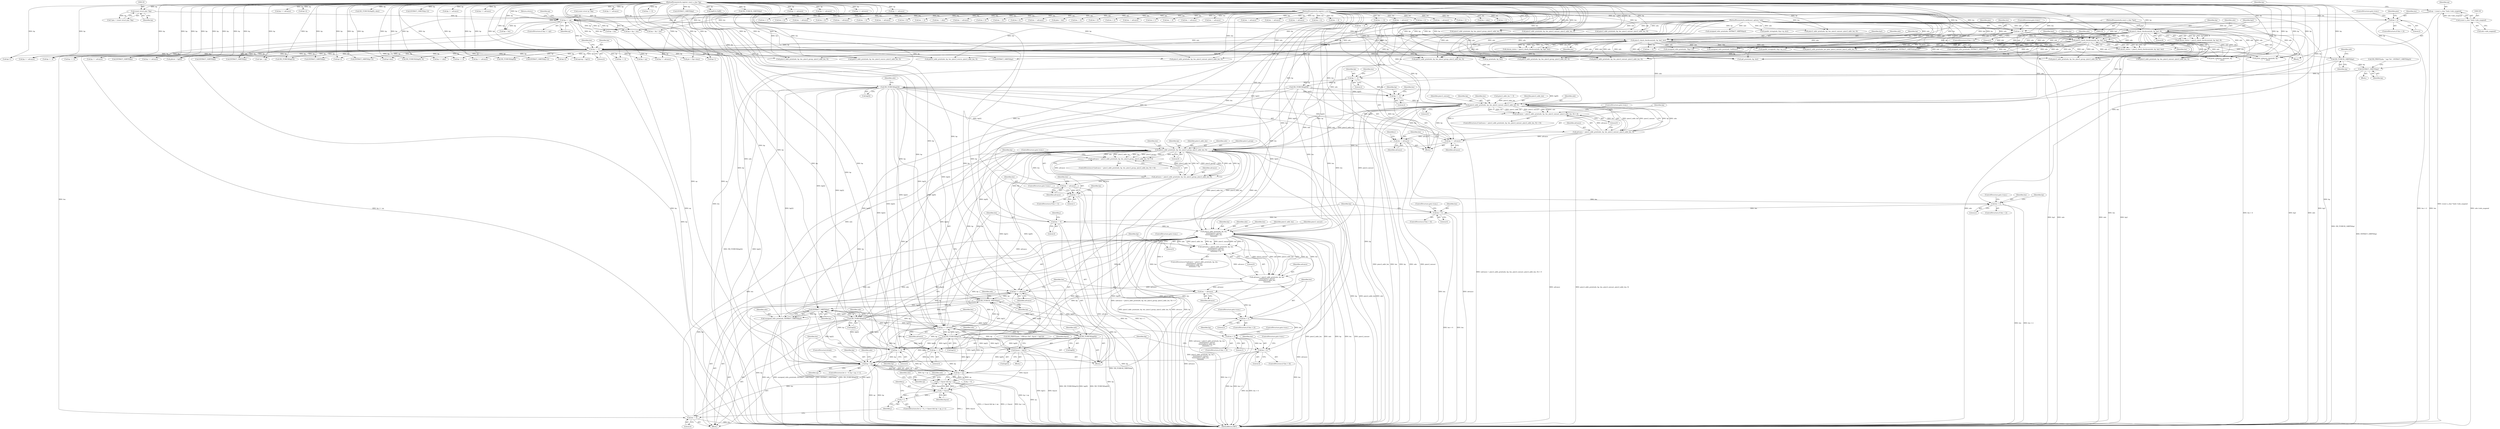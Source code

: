 digraph "0_tcpdump_5dc1860d8267b1e0cb78c9ffa2a40bea2fdb3ddc_4@array" {
"1001040" [label="(Call,ND_TCHECK(bp[2]))"];
"1001012" [label="(Call,bp += 2)"];
"1001010" [label="(Call,EXTRACT_16BITS(bp))"];
"1001003" [label="(Call,ND_TCHECK_16BITS(bp))"];
"1000271" [label="(Call,bp += 4)"];
"1000224" [label="(Call,pimv2_check_checksum(ndo, bp, bp2, 8))"];
"1000120" [label="(MethodParameterIn,netdissect_options *ndo)"];
"1000121" [label="(MethodParameterIn,register const u_char *bp)"];
"1000143" [label="(Call,bp >= ep)"];
"1000129" [label="(Call,(const struct pim *)bp)"];
"1000135" [label="(Call,ep = (const u_char *)ndo->ndo_snapend)"];
"1000137" [label="(Call,(const u_char *)ndo->ndo_snapend)"];
"1000123" [label="(MethodParameterIn,const u_char *bp2)"];
"1000236" [label="(Call,pimv2_check_checksum(ndo, bp, bp2, len))"];
"1000181" [label="(Call,len < 4)"];
"1000159" [label="(Call,len < 2)"];
"1000122" [label="(MethodParameterIn,register u_int len)"];
"1000245" [label="(Call,pimv2_check_checksum(ndo, bp, bp2, len))"];
"1001052" [label="(Call,bp += 2)"];
"1001066" [label="(Call,pimv2_addr_print(ndo, bp, len, pimv2_unicast, pimv2_addr_len, 0))"];
"1001063" [label="(Call,(advance = pimv2_addr_print(ndo, bp, len, pimv2_unicast, pimv2_addr_len, 0)) < 0)"];
"1001064" [label="(Call,advance = pimv2_addr_print(ndo, bp, len, pimv2_unicast, pimv2_addr_len, 0))"];
"1001075" [label="(Call,bp += advance)"];
"1001085" [label="(Call,bp < ep)"];
"1001101" [label="(Call,pimv2_addr_print(ndo, bp, len, pimv2_group, pimv2_addr_len, 0))"];
"1001098" [label="(Call,(advance = pimv2_addr_print(ndo, bp, len, pimv2_group, pimv2_addr_len, 0)) < 0)"];
"1001099" [label="(Call,advance = pimv2_addr_print(ndo, bp, len, pimv2_group, pimv2_addr_len, 0))"];
"1001110" [label="(Call,bp += advance)"];
"1001121" [label="(Call,ND_TCHECK(bp[0]))"];
"1001157" [label="(Call,bp += 4)"];
"1001171" [label="(Call,bp < ep)"];
"1001167" [label="(Call,j < frpcnt && bp < ep)"];
"1001187" [label="(Call,pimv2_addr_print(ndo, bp, len,\n \t\t\t\t\t\t\t\tpimv2_unicast,\n\t\t\t\t\t\t\t\tpimv2_addr_len,\n\t\t\t\t\t\t\t\t0))"];
"1001184" [label="(Call,(advance = pimv2_addr_print(ndo, bp, len,\n \t\t\t\t\t\t\t\tpimv2_unicast,\n\t\t\t\t\t\t\t\tpimv2_addr_len,\n\t\t\t\t\t\t\t\t0)) < 0)"];
"1001185" [label="(Call,advance = pimv2_addr_print(ndo, bp, len,\n \t\t\t\t\t\t\t\tpimv2_unicast,\n\t\t\t\t\t\t\t\tpimv2_addr_len,\n\t\t\t\t\t\t\t\t0))"];
"1001196" [label="(Call,bp += advance)"];
"1001207" [label="(Call,ND_TCHECK_16BITS(bp))"];
"1001215" [label="(Call,EXTRACT_16BITS(bp))"];
"1001213" [label="(Call,unsigned_relts_print(ndo, EXTRACT_16BITS(bp)))"];
"1001222" [label="(Call,ND_TCHECK(bp[2]))"];
"1001239" [label="(Call,bp += 4)"];
"1001199" [label="(Call,len -= advance)"];
"1001203" [label="(Call,len < 2)"];
"1001218" [label="(Call,len < 3)"];
"1001235" [label="(Call,len < 4)"];
"1001242" [label="(Call,len -= 4)"];
"1001138" [label="(Call,ND_TCHECK(bp[1]))"];
"1001147" [label="(Call,frpcnt = bp[1])"];
"1001168" [label="(Call,j < frpcnt)"];
"1001174" [label="(Call,j++)"];
"1001113" [label="(Call,len -= advance)"];
"1001117" [label="(Call,len < 1)"];
"1001134" [label="(Call,len < 2)"];
"1001153" [label="(Call,len < 4)"];
"1001160" [label="(Call,len -= 4)"];
"1001078" [label="(Call,len -= advance)"];
"1001291" [label="(Call,bp += advance)"];
"1001189" [label="(Identifier,bp)"];
"1001072" [label="(Literal,0)"];
"1000391" [label="(Call,bp+2)"];
"1000994" [label="(Block,)"];
"1000124" [label="(Block,)"];
"1000386" [label="(Call,EXTRACT_16BITS(bp))"];
"1000131" [label="(Identifier,bp)"];
"1000184" [label="(ControlStructure,goto trunc;)"];
"1001073" [label="(Literal,0)"];
"1001249" [label="(ControlStructure,break;)"];
"1001294" [label="(Call,len -= advance)"];
"1001185" [label="(Call,advance = pimv2_addr_print(ndo, bp, len,\n \t\t\t\t\t\t\t\tpimv2_unicast,\n\t\t\t\t\t\t\t\tpimv2_addr_len,\n\t\t\t\t\t\t\t\t0))"];
"1000127" [label="(Call,*pim = (const struct pim *)bp)"];
"1001004" [label="(Identifier,bp)"];
"1000222" [label="(Call,cksum_status = pimv2_check_checksum(ndo, bp, bp2, 8))"];
"1001063" [label="(Call,(advance = pimv2_addr_print(ndo, bp, len, pimv2_unicast, pimv2_addr_len, 0)) < 0)"];
"1001011" [label="(Identifier,bp)"];
"1001417" [label="(Call,pimv2_addr_print(ndo, bp, len, pimv2_unicast, pimv2_addr_len, 0))"];
"1001217" [label="(ControlStructure,if (len < 3))"];
"1001065" [label="(Identifier,advance)"];
"1001198" [label="(Identifier,advance)"];
"1000297" [label="(Call,ND_TCHECK2(bp[0], 4))"];
"1001194" [label="(Literal,0)"];
"1001112" [label="(Identifier,advance)"];
"1001244" [label="(Literal,4)"];
"1000274" [label="(Call,len -= 4)"];
"1001107" [label="(Literal,0)"];
"1001247" [label="(Identifier,ndo)"];
"1001010" [label="(Call,EXTRACT_16BITS(bp))"];
"1001156" [label="(ControlStructure,goto trunc;)"];
"1001171" [label="(Call,bp < ep)"];
"1000977" [label="(Call,pimv2_addr_print(ndo, bp, len, pimv2_source, pimv2_addr_len, 0))"];
"1001219" [label="(Identifier,len)"];
"1000866" [label="(Call,pimv2_addr_print(ndo, bp, len, pimv2_group, pimv2_addr_len, 0))"];
"1001119" [label="(Literal,1)"];
"1001199" [label="(Call,len -= advance)"];
"1001115" [label="(Identifier,advance)"];
"1001468" [label="(Call,len -= advance)"];
"1001122" [label="(Call,bp[0])"];
"1000719" [label="(Call,len -= advance)"];
"1000500" [label="(Call,unsigned_relts_print(ndo, *(bp+1)))"];
"1001223" [label="(Call,bp[2])"];
"1000340" [label="(Call,ND_TCHECK2(bp[0], olen))"];
"1000150" [label="(Call,bp + len)"];
"1001136" [label="(Literal,2)"];
"1001109" [label="(ControlStructure,goto trunc;)"];
"1000135" [label="(Call,ep = (const u_char *)ndo->ndo_snapend)"];
"1001076" [label="(Identifier,bp)"];
"1000912" [label="(Call,bp += 4)"];
"1000464" [label="(Call,EXTRACT_32BITS(bp))"];
"1001429" [label="(Call,len -= advance)"];
"1000122" [label="(MethodParameterIn,register u_int len)"];
"1001106" [label="(Identifier,pimv2_addr_len)"];
"1001172" [label="(Identifier,bp)"];
"1001360" [label="(Call,pfxcnt = bp[0])"];
"1000145" [label="(Identifier,ep)"];
"1001383" [label="(Call,len < 4)"];
"1000390" [label="(Call,EXTRACT_16BITS(bp+2))"];
"1001208" [label="(Identifier,bp)"];
"1000536" [label="(Call,*ptr = bp)"];
"1001184" [label="(Call,(advance = pimv2_addr_print(ndo, bp, len,\n \t\t\t\t\t\t\t\tpimv2_unicast,\n\t\t\t\t\t\t\t\tpimv2_addr_len,\n\t\t\t\t\t\t\t\t0)) < 0)"];
"1001110" [label="(Call,bp += advance)"];
"1001137" [label="(ControlStructure,goto trunc;)"];
"1000716" [label="(Call,bp += advance)"];
"1001086" [label="(Identifier,bp)"];
"1001155" [label="(Literal,4)"];
"1001005" [label="(Call,ND_PRINT((ndo, \" tag=%x\", EXTRACT_16BITS(bp))))"];
"1000841" [label="(Call,len -= 4)"];
"1000234" [label="(Call,cksum_status = pimv2_check_checksum(ndo, bp, bp2, len))"];
"1001165" [label="(Identifier,j)"];
"1000236" [label="(Call,pimv2_check_checksum(ndo, bp, bp2, len))"];
"1001157" [label="(Call,bp += 4)"];
"1000144" [label="(Identifier,bp)"];
"1000635" [label="(Call,len == 0)"];
"1000137" [label="(Call,(const u_char *)ndo->ndo_snapend)"];
"1000239" [label="(Identifier,bp2)"];
"1000952" [label="(Call,len -= advance)"];
"1000362" [label="(Call,unsigned_relts_print(ndo, EXTRACT_16BITS(bp)))"];
"1000143" [label="(Call,bp >= ep)"];
"1000155" [label="(Call,bp + len)"];
"1000161" [label="(Literal,2)"];
"1001117" [label="(Call,len < 1)"];
"1001366" [label="(Call,len < 2)"];
"1001098" [label="(Call,(advance = pimv2_addr_print(ndo, bp, len, pimv2_group, pimv2_addr_len, 0)) < 0)"];
"1001154" [label="(Identifier,len)"];
"1001014" [label="(Literal,2)"];
"1000520" [label="(Call,bp+2)"];
"1001239" [label="(Call,bp += 4)"];
"1001064" [label="(Call,advance = pimv2_addr_print(ndo, bp, len, pimv2_unicast, pimv2_addr_len, 0))"];
"1001102" [label="(Identifier,ndo)"];
"1001504" [label="(Call,pimv2_addr_print(ndo, bp, len, pimv2_group, pimv2_addr_len, 0))"];
"1000989" [label="(Call,len -= advance)"];
"1001235" [label="(Call,len < 4)"];
"1001543" [label="(Call,len < 2)"];
"1001536" [label="(Call,bp += advance)"];
"1001071" [label="(Identifier,pimv2_addr_len)"];
"1001527" [label="(Call,pimv2_addr_print(ndo, bp, len, pimv2_unicast, pimv2_addr_len, 0))"];
"1001234" [label="(ControlStructure,if (len < 4))"];
"1001067" [label="(Identifier,ndo)"];
"1001144" [label="(Identifier,ndo)"];
"1001123" [label="(Identifier,bp)"];
"1000519" [label="(Call,EXTRACT_16BITS(bp+2))"];
"1000159" [label="(Call,len < 2)"];
"1001142" [label="(Call,ND_PRINT((ndo, \" FRPcnt=%d\", frpcnt = bp[1])))"];
"1001070" [label="(Identifier,pimv2_unicast)"];
"1001224" [label="(Identifier,bp)"];
"1001148" [label="(Identifier,frpcnt)"];
"1001187" [label="(Call,pimv2_addr_print(ndo, bp, len,\n \t\t\t\t\t\t\t\tpimv2_unicast,\n\t\t\t\t\t\t\t\tpimv2_addr_len,\n\t\t\t\t\t\t\t\t0))"];
"1001201" [label="(Identifier,advance)"];
"1001220" [label="(Literal,3)"];
"1001174" [label="(Call,j++)"];
"1001099" [label="(Call,advance = pimv2_addr_print(ndo, bp, len, pimv2_group, pimv2_addr_len, 0))"];
"1000556" [label="(Call,pimv2_addr_print(ndo, ptr, plen, pimv2_unicast, pimv2_addr_len, 0))"];
"1001055" [label="(Call,len -= 2)"];
"1001202" [label="(ControlStructure,if (len < 2))"];
"1000187" [label="(Identifier,pim)"];
"1001162" [label="(Literal,4)"];
"1000336" [label="(Call,len < olen)"];
"1001036" [label="(Call,len < 2)"];
"1001062" [label="(ControlStructure,if ((advance = pimv2_addr_print(ndo, bp, len, pimv2_unicast, pimv2_addr_len, 0)) < 0))"];
"1001083" [label="(Identifier,i)"];
"1001344" [label="(Call,len < 1)"];
"1000275" [label="(Identifier,len)"];
"1000329" [label="(Call,bp += 4)"];
"1001040" [label="(Call,ND_TCHECK(bp[2]))"];
"1000162" [label="(ControlStructure,goto trunc;)"];
"1001203" [label="(Call,len < 2)"];
"1000248" [label="(Identifier,bp2)"];
"1000165" [label="(Identifier,pim)"];
"1001197" [label="(Identifier,bp)"];
"1000226" [label="(Identifier,bp)"];
"1001016" [label="(Identifier,len)"];
"1001079" [label="(Identifier,len)"];
"1001188" [label="(Identifier,ndo)"];
"1000293" [label="(Call,len < 4)"];
"1001456" [label="(Call,pimv2_addr_print(ndo, bp, len, pimv2_group, pimv2_addr_len, 0))"];
"1001023" [label="(Call,ND_TCHECK(bp[0]))"];
"1000784" [label="(Call,len -= advance)"];
"1001175" [label="(Identifier,j)"];
"1001170" [label="(Identifier,frpcnt)"];
"1001113" [label="(Call,len -= advance)"];
"1001105" [label="(Identifier,pimv2_group)"];
"1001403" [label="(Call,bp += 4)"];
"1000610" [label="(Call,len < 4)"];
"1001068" [label="(Identifier,bp)"];
"1000240" [label="(Identifier,len)"];
"1000582" [label="(Call,print_unknown_data(ndo, bp, \"\n\t    \", olen))"];
"1001078" [label="(Call,len -= advance)"];
"1001134" [label="(Call,len < 2)"];
"1000153" [label="(Call,ep = bp + len)"];
"1001348" [label="(Call,ND_TCHECK(bp[0]))"];
"1001196" [label="(Call,bp += advance)"];
"1001222" [label="(Call,ND_TCHECK(bp[2]))"];
"1001053" [label="(Identifier,bp)"];
"1001539" [label="(Call,len -= advance)"];
"1001012" [label="(Call,bp += 2)"];
"1000707" [label="(Call,pimv2_addr_print(ndo, bp, len, pimv2_group, pimv2_addr_len, 0))"];
"1000663" [label="(Call,ipaddr_string(ndo, &ip->ip_src))"];
"1001087" [label="(Identifier,ep)"];
"1001104" [label="(Identifier,len)"];
"1001114" [label="(Identifier,len)"];
"1001200" [label="(Identifier,len)"];
"1000433" [label="(Call,EXTRACT_32BITS(bp))"];
"1001575" [label="(MethodReturn,RET)"];
"1000121" [label="(MethodParameterIn,register const u_char *bp)"];
"1000683" [label="(Call,ip6_print(ndo, bp, len))"];
"1000146" [label="(Return,return;)"];
"1001153" [label="(Call,len < 4)"];
"1001215" [label="(Call,EXTRACT_16BITS(bp))"];
"1001052" [label="(Call,bp += 2)"];
"1000875" [label="(Call,bp += advance)"];
"1001161" [label="(Identifier,len)"];
"1001465" [label="(Call,bp += advance)"];
"1000332" [label="(Call,len -= 4)"];
"1000878" [label="(Call,len -= advance)"];
"1001298" [label="(Call,len < 8)"];
"1001243" [label="(Identifier,len)"];
"1000626" [label="(Call,EXTRACT_32BITS(bp))"];
"1001426" [label="(Call,bp += advance)"];
"1000120" [label="(MethodParameterIn,netdissect_options *ndo)"];
"1000641" [label="(Call,(const struct ip *)bp)"];
"1000224" [label="(Call,pimv2_check_checksum(ndo, bp, bp2, 8))"];
"1001513" [label="(Call,bp += advance)"];
"1000160" [label="(Identifier,len)"];
"1001054" [label="(Literal,2)"];
"1000181" [label="(Call,len < 4)"];
"1001127" [label="(Identifier,ndo)"];
"1001097" [label="(ControlStructure,if ((advance = pimv2_addr_print(ndo, bp, len, pimv2_group, pimv2_addr_len, 0)) < 0))"];
"1000249" [label="(Identifier,len)"];
"1001003" [label="(Call,ND_TCHECK_16BITS(bp))"];
"1001168" [label="(Call,j < frpcnt)"];
"1001214" [label="(Identifier,ndo)"];
"1001228" [label="(Identifier,ndo)"];
"1001015" [label="(Call,len -= 2)"];
"1001481" [label="(Call,pimv2_addr_print(ndo, bp, len, pimv2_unicast, pimv2_addr_len, 0))"];
"1000602" [label="(Call,len -= olen)"];
"1001041" [label="(Call,bp[2])"];
"1000228" [label="(Literal,8)"];
"1000129" [label="(Call,(const struct pim *)bp)"];
"1001080" [label="(Identifier,advance)"];
"1001007" [label="(Identifier,ndo)"];
"1000225" [label="(Identifier,ndo)"];
"1001259" [label="(Call,pimv2_addr_print(ndo, bp, len, pimv2_group, pimv2_addr_len, 0))"];
"1000742" [label="(Call,len -= advance)"];
"1000149" [label="(Identifier,ep)"];
"1001103" [label="(Identifier,bp)"];
"1001163" [label="(ControlStructure,for (j = 0; j < frpcnt && bp < ep; j++))"];
"1001218" [label="(Call,len < 3)"];
"1000142" [label="(ControlStructure,if (bp >= ep))"];
"1000503" [label="(Call,bp+1)"];
"1000183" [label="(Literal,4)"];
"1000628" [label="(Call,bp += 4)"];
"1001108" [label="(Literal,0)"];
"1001158" [label="(Identifier,bp)"];
"1000288" [label="(Call,len > 0)"];
"1000986" [label="(Call,bp += advance)"];
"1001282" [label="(Call,pimv2_addr_print(ndo, bp, len, pimv2_unicast, pimv2_addr_len, 0))"];
"1001190" [label="(Identifier,len)"];
"1001186" [label="(Identifier,advance)"];
"1001164" [label="(Call,j = 0)"];
"1001206" [label="(ControlStructure,goto trunc;)"];
"1001145" [label="(Block,)"];
"1000271" [label="(Call,bp += 4)"];
"1000631" [label="(Call,len -= 4)"];
"1001553" [label="(Call,unsigned_relts_print(ndo, EXTRACT_16BITS(bp)))"];
"1000158" [label="(ControlStructure,if (len < 2))"];
"1001370" [label="(Call,ND_TCHECK(bp[1]))"];
"1001169" [label="(Identifier,j)"];
"1001046" [label="(Identifier,ndo)"];
"1001183" [label="(ControlStructure,if ((advance = pimv2_addr_print(ndo, bp, len,\n \t\t\t\t\t\t\t\tpimv2_unicast,\n\t\t\t\t\t\t\t\tpimv2_addr_len,\n\t\t\t\t\t\t\t\t0)) < 0))"];
"1000123" [label="(MethodParameterIn,const u_char *bp2)"];
"1001069" [label="(Identifier,len)"];
"1000148" [label="(Call,ep > bp + len)"];
"1001056" [label="(Identifier,len)"];
"1001193" [label="(Literal,0)"];
"1001101" [label="(Call,pimv2_addr_print(ndo, bp, len, pimv2_group, pimv2_addr_len, 0))"];
"1000788" [label="(Call,len < 4)"];
"1001008" [label="(Block,)"];
"1000272" [label="(Identifier,bp)"];
"1000238" [label="(Identifier,bp)"];
"1001192" [label="(Identifier,pimv2_addr_len)"];
"1000245" [label="(Call,pimv2_check_checksum(ndo, bp, bp2, len))"];
"1000838" [label="(Call,bp += 4)"];
"1000246" [label="(Identifier,ndo)"];
"1001516" [label="(Call,len -= advance)"];
"1001159" [label="(Literal,4)"];
"1001081" [label="(ControlStructure,for (i = 0; bp < ep; i++))"];
"1001555" [label="(Call,EXTRACT_16BITS(bp))"];
"1001204" [label="(Identifier,len)"];
"1000540" [label="(Call,plen = len)"];
"1000139" [label="(Call,ndo->ndo_snapend)"];
"1001213" [label="(Call,unsigned_relts_print(ndo, EXTRACT_16BITS(bp)))"];
"1001135" [label="(Identifier,len)"];
"1001074" [label="(ControlStructure,goto trunc;)"];
"1001152" [label="(ControlStructure,if (len < 4))"];
"1000136" [label="(Identifier,ep)"];
"1001406" [label="(Call,len -= 4)"];
"1000508" [label="(Call,EXTRACT_16BITS(bp+2))"];
"1001167" [label="(Call,j < frpcnt && bp < ep)"];
"1001307" [label="(Call,bp[0] & 0x80)"];
"1001207" [label="(Call,ND_TCHECK_16BITS(bp))"];
"1000273" [label="(Literal,4)"];
"1001242" [label="(Call,len -= 4)"];
"1000491" [label="(Call,bp+1)"];
"1001075" [label="(Call,bp += advance)"];
"1000237" [label="(Identifier,ndo)"];
"1001118" [label="(Identifier,len)"];
"1001147" [label="(Call,frpcnt = bp[1])"];
"1001090" [label="(Block,)"];
"1001133" [label="(ControlStructure,if (len < 2))"];
"1001547" [label="(Call,ND_TCHECK_16BITS(bp))"];
"1001205" [label="(Literal,2)"];
"1000594" [label="(Call,print_unknown_data(ndo, bp, \"\n\t    \", olen))"];
"1001237" [label="(Literal,4)"];
"1000669" [label="(Call,ipaddr_string(ndo, &ip->ip_dst))"];
"1000227" [label="(Identifier,bp2)"];
"1000796" [label="(Call,ngroup = bp[1])"];
"1000882" [label="(Call,len < 4)"];
"1001149" [label="(Call,bp[1])"];
"1000180" [label="(ControlStructure,if (len < 4))"];
"1001116" [label="(ControlStructure,if (len < 1))"];
"1000999" [label="(Call,len < 2)"];
"1001120" [label="(ControlStructure,goto trunc;)"];
"1001396" [label="(Call,unsigned_relts_print(ndo, EXTRACT_16BITS(&bp[2])))"];
"1001241" [label="(Literal,4)"];
"1001111" [label="(Identifier,bp)"];
"1001440" [label="(Call,bp < ep)"];
"1001493" [label="(Call,len -= advance)"];
"1001077" [label="(Identifier,advance)"];
"1001085" [label="(Call,bp < ep)"];
"1000364" [label="(Call,EXTRACT_16BITS(bp))"];
"1001160" [label="(Call,len -= 4)"];
"1000772" [label="(Call,pimv2_addr_print(ndo, bp, len, pimv2_unicast, pimv2_addr_len, 0))"];
"1000739" [label="(Call,bp += advance)"];
"1001093" [label="(Identifier,ndo)"];
"1000243" [label="(Call,cksum_status = pimv2_check_checksum(ndo, bp, bp2, len))"];
"1000546" [label="(Call,bp+olen)"];
"1001490" [label="(Call,bp += advance)"];
"1000835" [label="(Call,unsigned_relts_print(ndo, holdtime))"];
"1000599" [label="(Call,bp += olen)"];
"1001121" [label="(Call,ND_TCHECK(bp[0]))"];
"1000509" [label="(Call,bp+2)"];
"1001216" [label="(Identifier,bp)"];
"1001221" [label="(ControlStructure,goto trunc;)"];
"1001191" [label="(Identifier,pimv2_unicast)"];
"1000940" [label="(Call,pimv2_addr_print(ndo, bp, len, pimv2_source, pimv2_addr_len, 0))"];
"1001138" [label="(Call,ND_TCHECK(bp[1]))"];
"1000247" [label="(Identifier,bp)"];
"1001268" [label="(Call,bp += advance)"];
"1000544" [label="(Call,ptr < (bp+olen))"];
"1001139" [label="(Call,bp[1])"];
"1000173" [label="(Call,pimv2_addr_len != 0)"];
"1001019" [label="(Call,len < 1)"];
"1000677" [label="(Call,ip_print(ndo, bp, len))"];
"1001179" [label="(Identifier,ndo)"];
"1001195" [label="(ControlStructure,goto trunc;)"];
"1001211" [label="(Identifier,ndo)"];
"1001140" [label="(Identifier,bp)"];
"1001066" [label="(Call,pimv2_addr_print(ndo, bp, len, pimv2_unicast, pimv2_addr_len, 0))"];
"1001238" [label="(ControlStructure,goto trunc;)"];
"1000730" [label="(Call,pimv2_addr_print(ndo, bp, len, pimv2_unicast, pimv2_addr_len, 0))"];
"1001173" [label="(Identifier,ep)"];
"1000781" [label="(Call,bp += advance)"];
"1001013" [label="(Identifier,bp)"];
"1000915" [label="(Call,len -= 4)"];
"1001100" [label="(Identifier,advance)"];
"1000949" [label="(Call,bp += advance)"];
"1001240" [label="(Identifier,bp)"];
"1001271" [label="(Call,len -= advance)"];
"1001176" [label="(Block,)"];
"1000182" [label="(Identifier,len)"];
"1001236" [label="(Identifier,len)"];
"1001040" -> "1000994"  [label="AST: "];
"1001040" -> "1001041"  [label="CFG: "];
"1001041" -> "1001040"  [label="AST: "];
"1001046" -> "1001040"  [label="CFG: "];
"1001040" -> "1001575"  [label="DDG: bp[2]"];
"1001040" -> "1001575"  [label="DDG: ND_TCHECK(bp[2])"];
"1001012" -> "1001040"  [label="DDG: bp"];
"1000121" -> "1001040"  [label="DDG: bp"];
"1001040" -> "1001052"  [label="DDG: bp[2]"];
"1001040" -> "1001066"  [label="DDG: bp[2]"];
"1001040" -> "1001075"  [label="DDG: bp[2]"];
"1001040" -> "1001085"  [label="DDG: bp[2]"];
"1001040" -> "1001101"  [label="DDG: bp[2]"];
"1001040" -> "1001110"  [label="DDG: bp[2]"];
"1001040" -> "1001157"  [label="DDG: bp[2]"];
"1001040" -> "1001171"  [label="DDG: bp[2]"];
"1001040" -> "1001187"  [label="DDG: bp[2]"];
"1001040" -> "1001196"  [label="DDG: bp[2]"];
"1001040" -> "1001207"  [label="DDG: bp[2]"];
"1001040" -> "1001215"  [label="DDG: bp[2]"];
"1001040" -> "1001222"  [label="DDG: bp[2]"];
"1001012" -> "1000994"  [label="AST: "];
"1001012" -> "1001014"  [label="CFG: "];
"1001013" -> "1001012"  [label="AST: "];
"1001014" -> "1001012"  [label="AST: "];
"1001016" -> "1001012"  [label="CFG: "];
"1001012" -> "1001575"  [label="DDG: bp"];
"1001010" -> "1001012"  [label="DDG: bp"];
"1000121" -> "1001012"  [label="DDG: bp"];
"1001012" -> "1001023"  [label="DDG: bp"];
"1001012" -> "1001052"  [label="DDG: bp"];
"1001010" -> "1001008"  [label="AST: "];
"1001010" -> "1001011"  [label="CFG: "];
"1001011" -> "1001010"  [label="AST: "];
"1001005" -> "1001010"  [label="CFG: "];
"1001010" -> "1001575"  [label="DDG: EXTRACT_16BITS(bp)"];
"1001003" -> "1001010"  [label="DDG: bp"];
"1000121" -> "1001010"  [label="DDG: bp"];
"1001003" -> "1000994"  [label="AST: "];
"1001003" -> "1001004"  [label="CFG: "];
"1001004" -> "1001003"  [label="AST: "];
"1001007" -> "1001003"  [label="CFG: "];
"1001003" -> "1001575"  [label="DDG: ND_TCHECK_16BITS(bp)"];
"1000271" -> "1001003"  [label="DDG: bp"];
"1000121" -> "1001003"  [label="DDG: bp"];
"1000271" -> "1000124"  [label="AST: "];
"1000271" -> "1000273"  [label="CFG: "];
"1000272" -> "1000271"  [label="AST: "];
"1000273" -> "1000271"  [label="AST: "];
"1000275" -> "1000271"  [label="CFG: "];
"1000271" -> "1001575"  [label="DDG: bp"];
"1000224" -> "1000271"  [label="DDG: bp"];
"1000236" -> "1000271"  [label="DDG: bp"];
"1000245" -> "1000271"  [label="DDG: bp"];
"1000121" -> "1000271"  [label="DDG: bp"];
"1000143" -> "1000271"  [label="DDG: bp"];
"1000271" -> "1000297"  [label="DDG: bp"];
"1000271" -> "1000329"  [label="DDG: bp"];
"1000271" -> "1000364"  [label="DDG: bp"];
"1000271" -> "1000386"  [label="DDG: bp"];
"1000271" -> "1000433"  [label="DDG: bp"];
"1000271" -> "1000464"  [label="DDG: bp"];
"1000271" -> "1000491"  [label="DDG: bp"];
"1000271" -> "1000503"  [label="DDG: bp"];
"1000271" -> "1000508"  [label="DDG: bp"];
"1000271" -> "1000509"  [label="DDG: bp"];
"1000271" -> "1000519"  [label="DDG: bp"];
"1000271" -> "1000520"  [label="DDG: bp"];
"1000271" -> "1000536"  [label="DDG: bp"];
"1000271" -> "1000544"  [label="DDG: bp"];
"1000271" -> "1000546"  [label="DDG: bp"];
"1000271" -> "1000582"  [label="DDG: bp"];
"1000271" -> "1000594"  [label="DDG: bp"];
"1000271" -> "1000599"  [label="DDG: bp"];
"1000271" -> "1000626"  [label="DDG: bp"];
"1000271" -> "1000677"  [label="DDG: bp"];
"1000271" -> "1000683"  [label="DDG: bp"];
"1000271" -> "1000707"  [label="DDG: bp"];
"1000271" -> "1000772"  [label="DDG: bp"];
"1000271" -> "1000796"  [label="DDG: bp"];
"1000271" -> "1000838"  [label="DDG: bp"];
"1000271" -> "1000866"  [label="DDG: bp"];
"1000271" -> "1000875"  [label="DDG: bp"];
"1000271" -> "1000912"  [label="DDG: bp"];
"1000271" -> "1000940"  [label="DDG: bp"];
"1000271" -> "1000949"  [label="DDG: bp"];
"1000271" -> "1000977"  [label="DDG: bp"];
"1000271" -> "1000986"  [label="DDG: bp"];
"1000271" -> "1001259"  [label="DDG: bp"];
"1000271" -> "1001348"  [label="DDG: bp"];
"1000271" -> "1001360"  [label="DDG: bp"];
"1000271" -> "1001370"  [label="DDG: bp"];
"1000271" -> "1001403"  [label="DDG: bp"];
"1000271" -> "1001417"  [label="DDG: bp"];
"1000271" -> "1001426"  [label="DDG: bp"];
"1000271" -> "1001440"  [label="DDG: bp"];
"1000271" -> "1001456"  [label="DDG: bp"];
"1000271" -> "1001465"  [label="DDG: bp"];
"1000271" -> "1001481"  [label="DDG: bp"];
"1000224" -> "1000222"  [label="AST: "];
"1000224" -> "1000228"  [label="CFG: "];
"1000225" -> "1000224"  [label="AST: "];
"1000226" -> "1000224"  [label="AST: "];
"1000227" -> "1000224"  [label="AST: "];
"1000228" -> "1000224"  [label="AST: "];
"1000222" -> "1000224"  [label="CFG: "];
"1000224" -> "1001575"  [label="DDG: ndo"];
"1000224" -> "1001575"  [label="DDG: bp2"];
"1000224" -> "1000222"  [label="DDG: ndo"];
"1000224" -> "1000222"  [label="DDG: bp"];
"1000224" -> "1000222"  [label="DDG: bp2"];
"1000224" -> "1000222"  [label="DDG: 8"];
"1000120" -> "1000224"  [label="DDG: ndo"];
"1000121" -> "1000224"  [label="DDG: bp"];
"1000143" -> "1000224"  [label="DDG: bp"];
"1000123" -> "1000224"  [label="DDG: bp2"];
"1000224" -> "1000236"  [label="DDG: ndo"];
"1000224" -> "1000236"  [label="DDG: bp"];
"1000224" -> "1000236"  [label="DDG: bp2"];
"1000224" -> "1000362"  [label="DDG: ndo"];
"1000224" -> "1000500"  [label="DDG: ndo"];
"1000224" -> "1000556"  [label="DDG: ndo"];
"1000224" -> "1000582"  [label="DDG: ndo"];
"1000224" -> "1000594"  [label="DDG: ndo"];
"1000224" -> "1000663"  [label="DDG: ndo"];
"1000224" -> "1000677"  [label="DDG: ndo"];
"1000224" -> "1000683"  [label="DDG: ndo"];
"1000224" -> "1000707"  [label="DDG: ndo"];
"1000224" -> "1000772"  [label="DDG: ndo"];
"1000224" -> "1000835"  [label="DDG: ndo"];
"1000224" -> "1000866"  [label="DDG: ndo"];
"1000224" -> "1001066"  [label="DDG: ndo"];
"1000224" -> "1001259"  [label="DDG: ndo"];
"1000224" -> "1001396"  [label="DDG: ndo"];
"1000224" -> "1001481"  [label="DDG: ndo"];
"1000120" -> "1000119"  [label="AST: "];
"1000120" -> "1001575"  [label="DDG: ndo"];
"1000120" -> "1000236"  [label="DDG: ndo"];
"1000120" -> "1000245"  [label="DDG: ndo"];
"1000120" -> "1000362"  [label="DDG: ndo"];
"1000120" -> "1000500"  [label="DDG: ndo"];
"1000120" -> "1000556"  [label="DDG: ndo"];
"1000120" -> "1000582"  [label="DDG: ndo"];
"1000120" -> "1000594"  [label="DDG: ndo"];
"1000120" -> "1000663"  [label="DDG: ndo"];
"1000120" -> "1000669"  [label="DDG: ndo"];
"1000120" -> "1000677"  [label="DDG: ndo"];
"1000120" -> "1000683"  [label="DDG: ndo"];
"1000120" -> "1000707"  [label="DDG: ndo"];
"1000120" -> "1000730"  [label="DDG: ndo"];
"1000120" -> "1000772"  [label="DDG: ndo"];
"1000120" -> "1000835"  [label="DDG: ndo"];
"1000120" -> "1000866"  [label="DDG: ndo"];
"1000120" -> "1000940"  [label="DDG: ndo"];
"1000120" -> "1000977"  [label="DDG: ndo"];
"1000120" -> "1001066"  [label="DDG: ndo"];
"1000120" -> "1001101"  [label="DDG: ndo"];
"1000120" -> "1001187"  [label="DDG: ndo"];
"1000120" -> "1001213"  [label="DDG: ndo"];
"1000120" -> "1001259"  [label="DDG: ndo"];
"1000120" -> "1001282"  [label="DDG: ndo"];
"1000120" -> "1001396"  [label="DDG: ndo"];
"1000120" -> "1001417"  [label="DDG: ndo"];
"1000120" -> "1001456"  [label="DDG: ndo"];
"1000120" -> "1001481"  [label="DDG: ndo"];
"1000120" -> "1001504"  [label="DDG: ndo"];
"1000120" -> "1001527"  [label="DDG: ndo"];
"1000120" -> "1001553"  [label="DDG: ndo"];
"1000121" -> "1000119"  [label="AST: "];
"1000121" -> "1001575"  [label="DDG: bp"];
"1000121" -> "1000129"  [label="DDG: bp"];
"1000121" -> "1000143"  [label="DDG: bp"];
"1000121" -> "1000148"  [label="DDG: bp"];
"1000121" -> "1000150"  [label="DDG: bp"];
"1000121" -> "1000153"  [label="DDG: bp"];
"1000121" -> "1000155"  [label="DDG: bp"];
"1000121" -> "1000236"  [label="DDG: bp"];
"1000121" -> "1000245"  [label="DDG: bp"];
"1000121" -> "1000297"  [label="DDG: bp"];
"1000121" -> "1000329"  [label="DDG: bp"];
"1000121" -> "1000340"  [label="DDG: bp"];
"1000121" -> "1000364"  [label="DDG: bp"];
"1000121" -> "1000386"  [label="DDG: bp"];
"1000121" -> "1000390"  [label="DDG: bp"];
"1000121" -> "1000391"  [label="DDG: bp"];
"1000121" -> "1000433"  [label="DDG: bp"];
"1000121" -> "1000464"  [label="DDG: bp"];
"1000121" -> "1000491"  [label="DDG: bp"];
"1000121" -> "1000503"  [label="DDG: bp"];
"1000121" -> "1000508"  [label="DDG: bp"];
"1000121" -> "1000509"  [label="DDG: bp"];
"1000121" -> "1000519"  [label="DDG: bp"];
"1000121" -> "1000520"  [label="DDG: bp"];
"1000121" -> "1000536"  [label="DDG: bp"];
"1000121" -> "1000544"  [label="DDG: bp"];
"1000121" -> "1000546"  [label="DDG: bp"];
"1000121" -> "1000582"  [label="DDG: bp"];
"1000121" -> "1000594"  [label="DDG: bp"];
"1000121" -> "1000599"  [label="DDG: bp"];
"1000121" -> "1000626"  [label="DDG: bp"];
"1000121" -> "1000628"  [label="DDG: bp"];
"1000121" -> "1000641"  [label="DDG: bp"];
"1000121" -> "1000677"  [label="DDG: bp"];
"1000121" -> "1000683"  [label="DDG: bp"];
"1000121" -> "1000707"  [label="DDG: bp"];
"1000121" -> "1000716"  [label="DDG: bp"];
"1000121" -> "1000730"  [label="DDG: bp"];
"1000121" -> "1000739"  [label="DDG: bp"];
"1000121" -> "1000772"  [label="DDG: bp"];
"1000121" -> "1000781"  [label="DDG: bp"];
"1000121" -> "1000796"  [label="DDG: bp"];
"1000121" -> "1000838"  [label="DDG: bp"];
"1000121" -> "1000866"  [label="DDG: bp"];
"1000121" -> "1000875"  [label="DDG: bp"];
"1000121" -> "1000912"  [label="DDG: bp"];
"1000121" -> "1000940"  [label="DDG: bp"];
"1000121" -> "1000949"  [label="DDG: bp"];
"1000121" -> "1000977"  [label="DDG: bp"];
"1000121" -> "1000986"  [label="DDG: bp"];
"1000121" -> "1001023"  [label="DDG: bp"];
"1000121" -> "1001052"  [label="DDG: bp"];
"1000121" -> "1001066"  [label="DDG: bp"];
"1000121" -> "1001075"  [label="DDG: bp"];
"1000121" -> "1001085"  [label="DDG: bp"];
"1000121" -> "1001101"  [label="DDG: bp"];
"1000121" -> "1001110"  [label="DDG: bp"];
"1000121" -> "1001121"  [label="DDG: bp"];
"1000121" -> "1001138"  [label="DDG: bp"];
"1000121" -> "1001147"  [label="DDG: bp"];
"1000121" -> "1001157"  [label="DDG: bp"];
"1000121" -> "1001171"  [label="DDG: bp"];
"1000121" -> "1001187"  [label="DDG: bp"];
"1000121" -> "1001196"  [label="DDG: bp"];
"1000121" -> "1001207"  [label="DDG: bp"];
"1000121" -> "1001215"  [label="DDG: bp"];
"1000121" -> "1001222"  [label="DDG: bp"];
"1000121" -> "1001239"  [label="DDG: bp"];
"1000121" -> "1001259"  [label="DDG: bp"];
"1000121" -> "1001268"  [label="DDG: bp"];
"1000121" -> "1001282"  [label="DDG: bp"];
"1000121" -> "1001291"  [label="DDG: bp"];
"1000121" -> "1001307"  [label="DDG: bp"];
"1000121" -> "1001348"  [label="DDG: bp"];
"1000121" -> "1001360"  [label="DDG: bp"];
"1000121" -> "1001370"  [label="DDG: bp"];
"1000121" -> "1001403"  [label="DDG: bp"];
"1000121" -> "1001417"  [label="DDG: bp"];
"1000121" -> "1001426"  [label="DDG: bp"];
"1000121" -> "1001440"  [label="DDG: bp"];
"1000121" -> "1001456"  [label="DDG: bp"];
"1000121" -> "1001465"  [label="DDG: bp"];
"1000121" -> "1001481"  [label="DDG: bp"];
"1000121" -> "1001490"  [label="DDG: bp"];
"1000121" -> "1001504"  [label="DDG: bp"];
"1000121" -> "1001513"  [label="DDG: bp"];
"1000121" -> "1001527"  [label="DDG: bp"];
"1000121" -> "1001536"  [label="DDG: bp"];
"1000121" -> "1001547"  [label="DDG: bp"];
"1000121" -> "1001555"  [label="DDG: bp"];
"1000143" -> "1000142"  [label="AST: "];
"1000143" -> "1000145"  [label="CFG: "];
"1000144" -> "1000143"  [label="AST: "];
"1000145" -> "1000143"  [label="AST: "];
"1000146" -> "1000143"  [label="CFG: "];
"1000149" -> "1000143"  [label="CFG: "];
"1000143" -> "1001575"  [label="DDG: bp"];
"1000143" -> "1001575"  [label="DDG: ep"];
"1000143" -> "1001575"  [label="DDG: bp >= ep"];
"1000129" -> "1000143"  [label="DDG: bp"];
"1000135" -> "1000143"  [label="DDG: ep"];
"1000143" -> "1000148"  [label="DDG: ep"];
"1000143" -> "1000148"  [label="DDG: bp"];
"1000143" -> "1000150"  [label="DDG: bp"];
"1000143" -> "1000153"  [label="DDG: bp"];
"1000143" -> "1000155"  [label="DDG: bp"];
"1000143" -> "1000245"  [label="DDG: bp"];
"1000129" -> "1000127"  [label="AST: "];
"1000129" -> "1000131"  [label="CFG: "];
"1000130" -> "1000129"  [label="AST: "];
"1000131" -> "1000129"  [label="AST: "];
"1000127" -> "1000129"  [label="CFG: "];
"1000129" -> "1000127"  [label="DDG: bp"];
"1000135" -> "1000124"  [label="AST: "];
"1000135" -> "1000137"  [label="CFG: "];
"1000136" -> "1000135"  [label="AST: "];
"1000137" -> "1000135"  [label="AST: "];
"1000144" -> "1000135"  [label="CFG: "];
"1000135" -> "1001575"  [label="DDG: (const u_char *)ndo->ndo_snapend"];
"1000137" -> "1000135"  [label="DDG: ndo->ndo_snapend"];
"1000137" -> "1000139"  [label="CFG: "];
"1000138" -> "1000137"  [label="AST: "];
"1000139" -> "1000137"  [label="AST: "];
"1000137" -> "1001575"  [label="DDG: ndo->ndo_snapend"];
"1000123" -> "1000119"  [label="AST: "];
"1000123" -> "1001575"  [label="DDG: bp2"];
"1000123" -> "1000236"  [label="DDG: bp2"];
"1000123" -> "1000245"  [label="DDG: bp2"];
"1000236" -> "1000234"  [label="AST: "];
"1000236" -> "1000240"  [label="CFG: "];
"1000237" -> "1000236"  [label="AST: "];
"1000238" -> "1000236"  [label="AST: "];
"1000239" -> "1000236"  [label="AST: "];
"1000240" -> "1000236"  [label="AST: "];
"1000234" -> "1000236"  [label="CFG: "];
"1000236" -> "1001575"  [label="DDG: ndo"];
"1000236" -> "1001575"  [label="DDG: bp2"];
"1000236" -> "1000234"  [label="DDG: ndo"];
"1000236" -> "1000234"  [label="DDG: bp"];
"1000236" -> "1000234"  [label="DDG: bp2"];
"1000236" -> "1000234"  [label="DDG: len"];
"1000181" -> "1000236"  [label="DDG: len"];
"1000122" -> "1000236"  [label="DDG: len"];
"1000236" -> "1000274"  [label="DDG: len"];
"1000236" -> "1000362"  [label="DDG: ndo"];
"1000236" -> "1000500"  [label="DDG: ndo"];
"1000236" -> "1000556"  [label="DDG: ndo"];
"1000236" -> "1000582"  [label="DDG: ndo"];
"1000236" -> "1000594"  [label="DDG: ndo"];
"1000236" -> "1000663"  [label="DDG: ndo"];
"1000236" -> "1000677"  [label="DDG: ndo"];
"1000236" -> "1000683"  [label="DDG: ndo"];
"1000236" -> "1000707"  [label="DDG: ndo"];
"1000236" -> "1000772"  [label="DDG: ndo"];
"1000236" -> "1000835"  [label="DDG: ndo"];
"1000236" -> "1000866"  [label="DDG: ndo"];
"1000236" -> "1001066"  [label="DDG: ndo"];
"1000236" -> "1001259"  [label="DDG: ndo"];
"1000236" -> "1001396"  [label="DDG: ndo"];
"1000236" -> "1001481"  [label="DDG: ndo"];
"1000181" -> "1000180"  [label="AST: "];
"1000181" -> "1000183"  [label="CFG: "];
"1000182" -> "1000181"  [label="AST: "];
"1000183" -> "1000181"  [label="AST: "];
"1000184" -> "1000181"  [label="CFG: "];
"1000187" -> "1000181"  [label="CFG: "];
"1000181" -> "1001575"  [label="DDG: len"];
"1000181" -> "1001575"  [label="DDG: len < 4"];
"1000159" -> "1000181"  [label="DDG: len"];
"1000122" -> "1000181"  [label="DDG: len"];
"1000181" -> "1000245"  [label="DDG: len"];
"1000181" -> "1000274"  [label="DDG: len"];
"1000159" -> "1000158"  [label="AST: "];
"1000159" -> "1000161"  [label="CFG: "];
"1000160" -> "1000159"  [label="AST: "];
"1000161" -> "1000159"  [label="AST: "];
"1000162" -> "1000159"  [label="CFG: "];
"1000165" -> "1000159"  [label="CFG: "];
"1000159" -> "1001575"  [label="DDG: len < 2"];
"1000159" -> "1001575"  [label="DDG: len"];
"1000122" -> "1000159"  [label="DDG: len"];
"1000122" -> "1000119"  [label="AST: "];
"1000122" -> "1001575"  [label="DDG: len"];
"1000122" -> "1000148"  [label="DDG: len"];
"1000122" -> "1000150"  [label="DDG: len"];
"1000122" -> "1000153"  [label="DDG: len"];
"1000122" -> "1000155"  [label="DDG: len"];
"1000122" -> "1000245"  [label="DDG: len"];
"1000122" -> "1000274"  [label="DDG: len"];
"1000122" -> "1000288"  [label="DDG: len"];
"1000122" -> "1000293"  [label="DDG: len"];
"1000122" -> "1000332"  [label="DDG: len"];
"1000122" -> "1000336"  [label="DDG: len"];
"1000122" -> "1000540"  [label="DDG: len"];
"1000122" -> "1000602"  [label="DDG: len"];
"1000122" -> "1000610"  [label="DDG: len"];
"1000122" -> "1000631"  [label="DDG: len"];
"1000122" -> "1000635"  [label="DDG: len"];
"1000122" -> "1000677"  [label="DDG: len"];
"1000122" -> "1000683"  [label="DDG: len"];
"1000122" -> "1000707"  [label="DDG: len"];
"1000122" -> "1000719"  [label="DDG: len"];
"1000122" -> "1000730"  [label="DDG: len"];
"1000122" -> "1000742"  [label="DDG: len"];
"1000122" -> "1000772"  [label="DDG: len"];
"1000122" -> "1000784"  [label="DDG: len"];
"1000122" -> "1000788"  [label="DDG: len"];
"1000122" -> "1000841"  [label="DDG: len"];
"1000122" -> "1000866"  [label="DDG: len"];
"1000122" -> "1000878"  [label="DDG: len"];
"1000122" -> "1000882"  [label="DDG: len"];
"1000122" -> "1000915"  [label="DDG: len"];
"1000122" -> "1000940"  [label="DDG: len"];
"1000122" -> "1000952"  [label="DDG: len"];
"1000122" -> "1000977"  [label="DDG: len"];
"1000122" -> "1000989"  [label="DDG: len"];
"1000122" -> "1000999"  [label="DDG: len"];
"1000122" -> "1001015"  [label="DDG: len"];
"1000122" -> "1001019"  [label="DDG: len"];
"1000122" -> "1001036"  [label="DDG: len"];
"1000122" -> "1001055"  [label="DDG: len"];
"1000122" -> "1001066"  [label="DDG: len"];
"1000122" -> "1001078"  [label="DDG: len"];
"1000122" -> "1001101"  [label="DDG: len"];
"1000122" -> "1001113"  [label="DDG: len"];
"1000122" -> "1001117"  [label="DDG: len"];
"1000122" -> "1001134"  [label="DDG: len"];
"1000122" -> "1001153"  [label="DDG: len"];
"1000122" -> "1001160"  [label="DDG: len"];
"1000122" -> "1001187"  [label="DDG: len"];
"1000122" -> "1001199"  [label="DDG: len"];
"1000122" -> "1001203"  [label="DDG: len"];
"1000122" -> "1001218"  [label="DDG: len"];
"1000122" -> "1001235"  [label="DDG: len"];
"1000122" -> "1001242"  [label="DDG: len"];
"1000122" -> "1001259"  [label="DDG: len"];
"1000122" -> "1001271"  [label="DDG: len"];
"1000122" -> "1001282"  [label="DDG: len"];
"1000122" -> "1001294"  [label="DDG: len"];
"1000122" -> "1001298"  [label="DDG: len"];
"1000122" -> "1001344"  [label="DDG: len"];
"1000122" -> "1001366"  [label="DDG: len"];
"1000122" -> "1001383"  [label="DDG: len"];
"1000122" -> "1001406"  [label="DDG: len"];
"1000122" -> "1001417"  [label="DDG: len"];
"1000122" -> "1001429"  [label="DDG: len"];
"1000122" -> "1001456"  [label="DDG: len"];
"1000122" -> "1001468"  [label="DDG: len"];
"1000122" -> "1001481"  [label="DDG: len"];
"1000122" -> "1001493"  [label="DDG: len"];
"1000122" -> "1001504"  [label="DDG: len"];
"1000122" -> "1001516"  [label="DDG: len"];
"1000122" -> "1001527"  [label="DDG: len"];
"1000122" -> "1001539"  [label="DDG: len"];
"1000122" -> "1001543"  [label="DDG: len"];
"1000245" -> "1000243"  [label="AST: "];
"1000245" -> "1000249"  [label="CFG: "];
"1000246" -> "1000245"  [label="AST: "];
"1000247" -> "1000245"  [label="AST: "];
"1000248" -> "1000245"  [label="AST: "];
"1000249" -> "1000245"  [label="AST: "];
"1000243" -> "1000245"  [label="CFG: "];
"1000245" -> "1001575"  [label="DDG: bp2"];
"1000245" -> "1001575"  [label="DDG: ndo"];
"1000245" -> "1000243"  [label="DDG: ndo"];
"1000245" -> "1000243"  [label="DDG: bp"];
"1000245" -> "1000243"  [label="DDG: bp2"];
"1000245" -> "1000243"  [label="DDG: len"];
"1000245" -> "1000274"  [label="DDG: len"];
"1000245" -> "1000362"  [label="DDG: ndo"];
"1000245" -> "1000500"  [label="DDG: ndo"];
"1000245" -> "1000556"  [label="DDG: ndo"];
"1000245" -> "1000582"  [label="DDG: ndo"];
"1000245" -> "1000594"  [label="DDG: ndo"];
"1000245" -> "1000663"  [label="DDG: ndo"];
"1000245" -> "1000677"  [label="DDG: ndo"];
"1000245" -> "1000683"  [label="DDG: ndo"];
"1000245" -> "1000707"  [label="DDG: ndo"];
"1000245" -> "1000772"  [label="DDG: ndo"];
"1000245" -> "1000835"  [label="DDG: ndo"];
"1000245" -> "1000866"  [label="DDG: ndo"];
"1000245" -> "1001066"  [label="DDG: ndo"];
"1000245" -> "1001259"  [label="DDG: ndo"];
"1000245" -> "1001396"  [label="DDG: ndo"];
"1000245" -> "1001481"  [label="DDG: ndo"];
"1001052" -> "1000994"  [label="AST: "];
"1001052" -> "1001054"  [label="CFG: "];
"1001053" -> "1001052"  [label="AST: "];
"1001054" -> "1001052"  [label="AST: "];
"1001056" -> "1001052"  [label="CFG: "];
"1001023" -> "1001052"  [label="DDG: bp[0]"];
"1001052" -> "1001066"  [label="DDG: bp"];
"1001066" -> "1001064"  [label="AST: "];
"1001066" -> "1001072"  [label="CFG: "];
"1001067" -> "1001066"  [label="AST: "];
"1001068" -> "1001066"  [label="AST: "];
"1001069" -> "1001066"  [label="AST: "];
"1001070" -> "1001066"  [label="AST: "];
"1001071" -> "1001066"  [label="AST: "];
"1001072" -> "1001066"  [label="AST: "];
"1001064" -> "1001066"  [label="CFG: "];
"1001066" -> "1001575"  [label="DDG: len"];
"1001066" -> "1001575"  [label="DDG: bp"];
"1001066" -> "1001575"  [label="DDG: ndo"];
"1001066" -> "1001575"  [label="DDG: pimv2_unicast"];
"1001066" -> "1001575"  [label="DDG: pimv2_addr_len"];
"1001066" -> "1001063"  [label="DDG: pimv2_addr_len"];
"1001066" -> "1001063"  [label="DDG: pimv2_unicast"];
"1001066" -> "1001063"  [label="DDG: bp"];
"1001066" -> "1001063"  [label="DDG: ndo"];
"1001066" -> "1001063"  [label="DDG: 0"];
"1001066" -> "1001063"  [label="DDG: len"];
"1001066" -> "1001064"  [label="DDG: pimv2_addr_len"];
"1001066" -> "1001064"  [label="DDG: pimv2_unicast"];
"1001066" -> "1001064"  [label="DDG: bp"];
"1001066" -> "1001064"  [label="DDG: ndo"];
"1001066" -> "1001064"  [label="DDG: 0"];
"1001066" -> "1001064"  [label="DDG: len"];
"1001023" -> "1001066"  [label="DDG: bp[0]"];
"1001055" -> "1001066"  [label="DDG: len"];
"1000173" -> "1001066"  [label="DDG: pimv2_addr_len"];
"1001066" -> "1001075"  [label="DDG: bp"];
"1001066" -> "1001078"  [label="DDG: len"];
"1001066" -> "1001101"  [label="DDG: ndo"];
"1001066" -> "1001101"  [label="DDG: pimv2_addr_len"];
"1001066" -> "1001187"  [label="DDG: pimv2_unicast"];
"1001063" -> "1001062"  [label="AST: "];
"1001063" -> "1001073"  [label="CFG: "];
"1001064" -> "1001063"  [label="AST: "];
"1001073" -> "1001063"  [label="AST: "];
"1001074" -> "1001063"  [label="CFG: "];
"1001076" -> "1001063"  [label="CFG: "];
"1001063" -> "1001575"  [label="DDG: (advance = pimv2_addr_print(ndo, bp, len, pimv2_unicast, pimv2_addr_len, 0)) < 0"];
"1001064" -> "1001063"  [label="DDG: advance"];
"1001065" -> "1001064"  [label="AST: "];
"1001073" -> "1001064"  [label="CFG: "];
"1001064" -> "1001575"  [label="DDG: pimv2_addr_print(ndo, bp, len, pimv2_unicast, pimv2_addr_len, 0)"];
"1001064" -> "1001575"  [label="DDG: advance"];
"1001064" -> "1001075"  [label="DDG: advance"];
"1001064" -> "1001078"  [label="DDG: advance"];
"1001075" -> "1000994"  [label="AST: "];
"1001075" -> "1001077"  [label="CFG: "];
"1001076" -> "1001075"  [label="AST: "];
"1001077" -> "1001075"  [label="AST: "];
"1001079" -> "1001075"  [label="CFG: "];
"1001023" -> "1001075"  [label="DDG: bp[0]"];
"1001075" -> "1001085"  [label="DDG: bp"];
"1001085" -> "1001081"  [label="AST: "];
"1001085" -> "1001087"  [label="CFG: "];
"1001086" -> "1001085"  [label="AST: "];
"1001087" -> "1001085"  [label="AST: "];
"1001093" -> "1001085"  [label="CFG: "];
"1001249" -> "1001085"  [label="CFG: "];
"1001085" -> "1001575"  [label="DDG: ep"];
"1001085" -> "1001575"  [label="DDG: bp"];
"1001085" -> "1001575"  [label="DDG: bp < ep"];
"1001222" -> "1001085"  [label="DDG: bp[2]"];
"1001023" -> "1001085"  [label="DDG: bp[0]"];
"1001121" -> "1001085"  [label="DDG: bp[0]"];
"1001239" -> "1001085"  [label="DDG: bp"];
"1001171" -> "1001085"  [label="DDG: bp"];
"1001171" -> "1001085"  [label="DDG: ep"];
"1001157" -> "1001085"  [label="DDG: bp"];
"1001138" -> "1001085"  [label="DDG: bp[1]"];
"1001110" -> "1001085"  [label="DDG: bp"];
"1000148" -> "1001085"  [label="DDG: ep"];
"1000153" -> "1001085"  [label="DDG: ep"];
"1001085" -> "1001101"  [label="DDG: bp"];
"1001085" -> "1001167"  [label="DDG: bp < ep"];
"1001085" -> "1001171"  [label="DDG: ep"];
"1001101" -> "1001099"  [label="AST: "];
"1001101" -> "1001107"  [label="CFG: "];
"1001102" -> "1001101"  [label="AST: "];
"1001103" -> "1001101"  [label="AST: "];
"1001104" -> "1001101"  [label="AST: "];
"1001105" -> "1001101"  [label="AST: "];
"1001106" -> "1001101"  [label="AST: "];
"1001107" -> "1001101"  [label="AST: "];
"1001099" -> "1001101"  [label="CFG: "];
"1001101" -> "1001575"  [label="DDG: pimv2_group"];
"1001101" -> "1001575"  [label="DDG: len"];
"1001101" -> "1001575"  [label="DDG: bp"];
"1001101" -> "1001575"  [label="DDG: pimv2_addr_len"];
"1001101" -> "1001575"  [label="DDG: ndo"];
"1001101" -> "1001098"  [label="DDG: len"];
"1001101" -> "1001098"  [label="DDG: pimv2_group"];
"1001101" -> "1001098"  [label="DDG: 0"];
"1001101" -> "1001098"  [label="DDG: bp"];
"1001101" -> "1001098"  [label="DDG: ndo"];
"1001101" -> "1001098"  [label="DDG: pimv2_addr_len"];
"1001101" -> "1001099"  [label="DDG: len"];
"1001101" -> "1001099"  [label="DDG: pimv2_group"];
"1001101" -> "1001099"  [label="DDG: 0"];
"1001101" -> "1001099"  [label="DDG: bp"];
"1001101" -> "1001099"  [label="DDG: ndo"];
"1001101" -> "1001099"  [label="DDG: pimv2_addr_len"];
"1001213" -> "1001101"  [label="DDG: ndo"];
"1001222" -> "1001101"  [label="DDG: bp[2]"];
"1001023" -> "1001101"  [label="DDG: bp[0]"];
"1001121" -> "1001101"  [label="DDG: bp[0]"];
"1001138" -> "1001101"  [label="DDG: bp[1]"];
"1001110" -> "1001101"  [label="DDG: bp"];
"1001242" -> "1001101"  [label="DDG: len"];
"1001160" -> "1001101"  [label="DDG: len"];
"1001078" -> "1001101"  [label="DDG: len"];
"1001187" -> "1001101"  [label="DDG: pimv2_addr_len"];
"1001101" -> "1001110"  [label="DDG: bp"];
"1001101" -> "1001113"  [label="DDG: len"];
"1001101" -> "1001187"  [label="DDG: ndo"];
"1001101" -> "1001187"  [label="DDG: pimv2_addr_len"];
"1001098" -> "1001097"  [label="AST: "];
"1001098" -> "1001108"  [label="CFG: "];
"1001099" -> "1001098"  [label="AST: "];
"1001108" -> "1001098"  [label="AST: "];
"1001109" -> "1001098"  [label="CFG: "];
"1001111" -> "1001098"  [label="CFG: "];
"1001098" -> "1001575"  [label="DDG: (advance = pimv2_addr_print(ndo, bp, len, pimv2_group, pimv2_addr_len, 0)) < 0"];
"1001099" -> "1001098"  [label="DDG: advance"];
"1001100" -> "1001099"  [label="AST: "];
"1001108" -> "1001099"  [label="CFG: "];
"1001099" -> "1001575"  [label="DDG: advance"];
"1001099" -> "1001575"  [label="DDG: pimv2_addr_print(ndo, bp, len, pimv2_group, pimv2_addr_len, 0)"];
"1001099" -> "1001110"  [label="DDG: advance"];
"1001099" -> "1001113"  [label="DDG: advance"];
"1001110" -> "1001090"  [label="AST: "];
"1001110" -> "1001112"  [label="CFG: "];
"1001111" -> "1001110"  [label="AST: "];
"1001112" -> "1001110"  [label="AST: "];
"1001114" -> "1001110"  [label="CFG: "];
"1001110" -> "1001575"  [label="DDG: bp"];
"1001222" -> "1001110"  [label="DDG: bp[2]"];
"1001023" -> "1001110"  [label="DDG: bp[0]"];
"1001121" -> "1001110"  [label="DDG: bp[0]"];
"1001138" -> "1001110"  [label="DDG: bp[1]"];
"1001110" -> "1001121"  [label="DDG: bp"];
"1001110" -> "1001138"  [label="DDG: bp"];
"1001110" -> "1001147"  [label="DDG: bp"];
"1001110" -> "1001157"  [label="DDG: bp"];
"1001110" -> "1001171"  [label="DDG: bp"];
"1001110" -> "1001187"  [label="DDG: bp"];
"1001110" -> "1001196"  [label="DDG: bp"];
"1001110" -> "1001207"  [label="DDG: bp"];
"1001110" -> "1001215"  [label="DDG: bp"];
"1001110" -> "1001239"  [label="DDG: bp"];
"1001121" -> "1001090"  [label="AST: "];
"1001121" -> "1001122"  [label="CFG: "];
"1001122" -> "1001121"  [label="AST: "];
"1001127" -> "1001121"  [label="CFG: "];
"1001121" -> "1001575"  [label="DDG: ND_TCHECK(bp[0])"];
"1001121" -> "1001575"  [label="DDG: bp[0]"];
"1001023" -> "1001121"  [label="DDG: bp[0]"];
"1001121" -> "1001157"  [label="DDG: bp[0]"];
"1001121" -> "1001171"  [label="DDG: bp[0]"];
"1001121" -> "1001187"  [label="DDG: bp[0]"];
"1001121" -> "1001196"  [label="DDG: bp[0]"];
"1001121" -> "1001207"  [label="DDG: bp[0]"];
"1001121" -> "1001215"  [label="DDG: bp[0]"];
"1001121" -> "1001239"  [label="DDG: bp[0]"];
"1001157" -> "1001090"  [label="AST: "];
"1001157" -> "1001159"  [label="CFG: "];
"1001158" -> "1001157"  [label="AST: "];
"1001159" -> "1001157"  [label="AST: "];
"1001161" -> "1001157"  [label="CFG: "];
"1001222" -> "1001157"  [label="DDG: bp[2]"];
"1001138" -> "1001157"  [label="DDG: bp[1]"];
"1001157" -> "1001171"  [label="DDG: bp"];
"1001157" -> "1001187"  [label="DDG: bp"];
"1001171" -> "1001167"  [label="AST: "];
"1001171" -> "1001173"  [label="CFG: "];
"1001172" -> "1001171"  [label="AST: "];
"1001173" -> "1001171"  [label="AST: "];
"1001167" -> "1001171"  [label="CFG: "];
"1001171" -> "1001575"  [label="DDG: ep"];
"1001171" -> "1001167"  [label="DDG: bp"];
"1001171" -> "1001167"  [label="DDG: ep"];
"1001222" -> "1001171"  [label="DDG: bp[2]"];
"1001239" -> "1001171"  [label="DDG: bp"];
"1001138" -> "1001171"  [label="DDG: bp[1]"];
"1001171" -> "1001187"  [label="DDG: bp"];
"1001167" -> "1001163"  [label="AST: "];
"1001167" -> "1001168"  [label="CFG: "];
"1001168" -> "1001167"  [label="AST: "];
"1001179" -> "1001167"  [label="CFG: "];
"1001247" -> "1001167"  [label="CFG: "];
"1001167" -> "1001575"  [label="DDG: j < frpcnt && bp < ep"];
"1001167" -> "1001575"  [label="DDG: j < frpcnt"];
"1001167" -> "1001575"  [label="DDG: bp < ep"];
"1001168" -> "1001167"  [label="DDG: j"];
"1001168" -> "1001167"  [label="DDG: frpcnt"];
"1001187" -> "1001185"  [label="AST: "];
"1001187" -> "1001193"  [label="CFG: "];
"1001188" -> "1001187"  [label="AST: "];
"1001189" -> "1001187"  [label="AST: "];
"1001190" -> "1001187"  [label="AST: "];
"1001191" -> "1001187"  [label="AST: "];
"1001192" -> "1001187"  [label="AST: "];
"1001193" -> "1001187"  [label="AST: "];
"1001185" -> "1001187"  [label="CFG: "];
"1001187" -> "1001575"  [label="DDG: pimv2_addr_len"];
"1001187" -> "1001575"  [label="DDG: ndo"];
"1001187" -> "1001575"  [label="DDG: bp"];
"1001187" -> "1001575"  [label="DDG: len"];
"1001187" -> "1001575"  [label="DDG: pimv2_unicast"];
"1001187" -> "1001184"  [label="DDG: ndo"];
"1001187" -> "1001184"  [label="DDG: pimv2_addr_len"];
"1001187" -> "1001184"  [label="DDG: bp"];
"1001187" -> "1001184"  [label="DDG: pimv2_unicast"];
"1001187" -> "1001184"  [label="DDG: len"];
"1001187" -> "1001184"  [label="DDG: 0"];
"1001187" -> "1001185"  [label="DDG: ndo"];
"1001187" -> "1001185"  [label="DDG: pimv2_addr_len"];
"1001187" -> "1001185"  [label="DDG: bp"];
"1001187" -> "1001185"  [label="DDG: pimv2_unicast"];
"1001187" -> "1001185"  [label="DDG: len"];
"1001187" -> "1001185"  [label="DDG: 0"];
"1001213" -> "1001187"  [label="DDG: ndo"];
"1001222" -> "1001187"  [label="DDG: bp[2]"];
"1001239" -> "1001187"  [label="DDG: bp"];
"1001138" -> "1001187"  [label="DDG: bp[1]"];
"1001242" -> "1001187"  [label="DDG: len"];
"1001160" -> "1001187"  [label="DDG: len"];
"1001187" -> "1001196"  [label="DDG: bp"];
"1001187" -> "1001199"  [label="DDG: len"];
"1001187" -> "1001213"  [label="DDG: ndo"];
"1001184" -> "1001183"  [label="AST: "];
"1001184" -> "1001194"  [label="CFG: "];
"1001185" -> "1001184"  [label="AST: "];
"1001194" -> "1001184"  [label="AST: "];
"1001195" -> "1001184"  [label="CFG: "];
"1001197" -> "1001184"  [label="CFG: "];
"1001184" -> "1001575"  [label="DDG: (advance = pimv2_addr_print(ndo, bp, len,\n \t\t\t\t\t\t\t\tpimv2_unicast,\n\t\t\t\t\t\t\t\tpimv2_addr_len,\n\t\t\t\t\t\t\t\t0)) < 0"];
"1001185" -> "1001184"  [label="DDG: advance"];
"1001186" -> "1001185"  [label="AST: "];
"1001194" -> "1001185"  [label="CFG: "];
"1001185" -> "1001575"  [label="DDG: advance"];
"1001185" -> "1001575"  [label="DDG: pimv2_addr_print(ndo, bp, len,\n \t\t\t\t\t\t\t\tpimv2_unicast,\n\t\t\t\t\t\t\t\tpimv2_addr_len,\n\t\t\t\t\t\t\t\t0)"];
"1001185" -> "1001196"  [label="DDG: advance"];
"1001185" -> "1001199"  [label="DDG: advance"];
"1001196" -> "1001176"  [label="AST: "];
"1001196" -> "1001198"  [label="CFG: "];
"1001197" -> "1001196"  [label="AST: "];
"1001198" -> "1001196"  [label="AST: "];
"1001200" -> "1001196"  [label="CFG: "];
"1001196" -> "1001575"  [label="DDG: bp"];
"1001222" -> "1001196"  [label="DDG: bp[2]"];
"1001138" -> "1001196"  [label="DDG: bp[1]"];
"1001196" -> "1001207"  [label="DDG: bp"];
"1001207" -> "1001176"  [label="AST: "];
"1001207" -> "1001208"  [label="CFG: "];
"1001208" -> "1001207"  [label="AST: "];
"1001211" -> "1001207"  [label="CFG: "];
"1001207" -> "1001575"  [label="DDG: ND_TCHECK_16BITS(bp)"];
"1001222" -> "1001207"  [label="DDG: bp[2]"];
"1001138" -> "1001207"  [label="DDG: bp[1]"];
"1001207" -> "1001215"  [label="DDG: bp"];
"1001215" -> "1001213"  [label="AST: "];
"1001215" -> "1001216"  [label="CFG: "];
"1001216" -> "1001215"  [label="AST: "];
"1001213" -> "1001215"  [label="CFG: "];
"1001215" -> "1001575"  [label="DDG: bp"];
"1001215" -> "1001213"  [label="DDG: bp"];
"1001222" -> "1001215"  [label="DDG: bp[2]"];
"1001138" -> "1001215"  [label="DDG: bp[1]"];
"1001215" -> "1001222"  [label="DDG: bp"];
"1001215" -> "1001239"  [label="DDG: bp"];
"1001213" -> "1001176"  [label="AST: "];
"1001214" -> "1001213"  [label="AST: "];
"1001219" -> "1001213"  [label="CFG: "];
"1001213" -> "1001575"  [label="DDG: EXTRACT_16BITS(bp)"];
"1001213" -> "1001575"  [label="DDG: unsigned_relts_print(ndo, EXTRACT_16BITS(bp))"];
"1001213" -> "1001575"  [label="DDG: ndo"];
"1001222" -> "1001176"  [label="AST: "];
"1001222" -> "1001223"  [label="CFG: "];
"1001223" -> "1001222"  [label="AST: "];
"1001228" -> "1001222"  [label="CFG: "];
"1001222" -> "1001575"  [label="DDG: bp[2]"];
"1001222" -> "1001575"  [label="DDG: ND_TCHECK(bp[2])"];
"1001222" -> "1001239"  [label="DDG: bp[2]"];
"1001239" -> "1001176"  [label="AST: "];
"1001239" -> "1001241"  [label="CFG: "];
"1001240" -> "1001239"  [label="AST: "];
"1001241" -> "1001239"  [label="AST: "];
"1001243" -> "1001239"  [label="CFG: "];
"1001138" -> "1001239"  [label="DDG: bp[1]"];
"1001199" -> "1001176"  [label="AST: "];
"1001199" -> "1001201"  [label="CFG: "];
"1001200" -> "1001199"  [label="AST: "];
"1001201" -> "1001199"  [label="AST: "];
"1001204" -> "1001199"  [label="CFG: "];
"1001199" -> "1001575"  [label="DDG: advance"];
"1001199" -> "1001203"  [label="DDG: len"];
"1001203" -> "1001202"  [label="AST: "];
"1001203" -> "1001205"  [label="CFG: "];
"1001204" -> "1001203"  [label="AST: "];
"1001205" -> "1001203"  [label="AST: "];
"1001206" -> "1001203"  [label="CFG: "];
"1001208" -> "1001203"  [label="CFG: "];
"1001203" -> "1001575"  [label="DDG: len"];
"1001203" -> "1001575"  [label="DDG: len < 2"];
"1001203" -> "1001218"  [label="DDG: len"];
"1001218" -> "1001217"  [label="AST: "];
"1001218" -> "1001220"  [label="CFG: "];
"1001219" -> "1001218"  [label="AST: "];
"1001220" -> "1001218"  [label="AST: "];
"1001221" -> "1001218"  [label="CFG: "];
"1001224" -> "1001218"  [label="CFG: "];
"1001218" -> "1001575"  [label="DDG: len < 3"];
"1001218" -> "1001575"  [label="DDG: len"];
"1001218" -> "1001235"  [label="DDG: len"];
"1001235" -> "1001234"  [label="AST: "];
"1001235" -> "1001237"  [label="CFG: "];
"1001236" -> "1001235"  [label="AST: "];
"1001237" -> "1001235"  [label="AST: "];
"1001238" -> "1001235"  [label="CFG: "];
"1001240" -> "1001235"  [label="CFG: "];
"1001235" -> "1001575"  [label="DDG: len < 4"];
"1001235" -> "1001575"  [label="DDG: len"];
"1001235" -> "1001242"  [label="DDG: len"];
"1001242" -> "1001176"  [label="AST: "];
"1001242" -> "1001244"  [label="CFG: "];
"1001243" -> "1001242"  [label="AST: "];
"1001244" -> "1001242"  [label="AST: "];
"1001175" -> "1001242"  [label="CFG: "];
"1001242" -> "1001575"  [label="DDG: len"];
"1001138" -> "1001090"  [label="AST: "];
"1001138" -> "1001139"  [label="CFG: "];
"1001139" -> "1001138"  [label="AST: "];
"1001144" -> "1001138"  [label="CFG: "];
"1001138" -> "1001575"  [label="DDG: ND_TCHECK(bp[1])"];
"1001138" -> "1001147"  [label="DDG: bp[1]"];
"1001147" -> "1001145"  [label="AST: "];
"1001147" -> "1001149"  [label="CFG: "];
"1001148" -> "1001147"  [label="AST: "];
"1001149" -> "1001147"  [label="AST: "];
"1001142" -> "1001147"  [label="CFG: "];
"1001147" -> "1001575"  [label="DDG: frpcnt"];
"1001147" -> "1001575"  [label="DDG: bp[1]"];
"1001147" -> "1001168"  [label="DDG: frpcnt"];
"1001168" -> "1001170"  [label="CFG: "];
"1001169" -> "1001168"  [label="AST: "];
"1001170" -> "1001168"  [label="AST: "];
"1001172" -> "1001168"  [label="CFG: "];
"1001168" -> "1001575"  [label="DDG: frpcnt"];
"1001168" -> "1001575"  [label="DDG: j"];
"1001174" -> "1001168"  [label="DDG: j"];
"1001164" -> "1001168"  [label="DDG: j"];
"1001168" -> "1001174"  [label="DDG: j"];
"1001174" -> "1001163"  [label="AST: "];
"1001174" -> "1001175"  [label="CFG: "];
"1001175" -> "1001174"  [label="AST: "];
"1001169" -> "1001174"  [label="CFG: "];
"1001113" -> "1001090"  [label="AST: "];
"1001113" -> "1001115"  [label="CFG: "];
"1001114" -> "1001113"  [label="AST: "];
"1001115" -> "1001113"  [label="AST: "];
"1001118" -> "1001113"  [label="CFG: "];
"1001113" -> "1001575"  [label="DDG: advance"];
"1001113" -> "1001117"  [label="DDG: len"];
"1001117" -> "1001116"  [label="AST: "];
"1001117" -> "1001119"  [label="CFG: "];
"1001118" -> "1001117"  [label="AST: "];
"1001119" -> "1001117"  [label="AST: "];
"1001120" -> "1001117"  [label="CFG: "];
"1001123" -> "1001117"  [label="CFG: "];
"1001117" -> "1001575"  [label="DDG: len"];
"1001117" -> "1001575"  [label="DDG: len < 1"];
"1001117" -> "1001134"  [label="DDG: len"];
"1001134" -> "1001133"  [label="AST: "];
"1001134" -> "1001136"  [label="CFG: "];
"1001135" -> "1001134"  [label="AST: "];
"1001136" -> "1001134"  [label="AST: "];
"1001137" -> "1001134"  [label="CFG: "];
"1001140" -> "1001134"  [label="CFG: "];
"1001134" -> "1001575"  [label="DDG: len < 2"];
"1001134" -> "1001575"  [label="DDG: len"];
"1001134" -> "1001153"  [label="DDG: len"];
"1001153" -> "1001152"  [label="AST: "];
"1001153" -> "1001155"  [label="CFG: "];
"1001154" -> "1001153"  [label="AST: "];
"1001155" -> "1001153"  [label="AST: "];
"1001156" -> "1001153"  [label="CFG: "];
"1001158" -> "1001153"  [label="CFG: "];
"1001153" -> "1001575"  [label="DDG: len"];
"1001153" -> "1001575"  [label="DDG: len < 4"];
"1001153" -> "1001160"  [label="DDG: len"];
"1001160" -> "1001090"  [label="AST: "];
"1001160" -> "1001162"  [label="CFG: "];
"1001161" -> "1001160"  [label="AST: "];
"1001162" -> "1001160"  [label="AST: "];
"1001165" -> "1001160"  [label="CFG: "];
"1001160" -> "1001575"  [label="DDG: len"];
"1001078" -> "1000994"  [label="AST: "];
"1001078" -> "1001080"  [label="CFG: "];
"1001079" -> "1001078"  [label="AST: "];
"1001080" -> "1001078"  [label="AST: "];
"1001083" -> "1001078"  [label="CFG: "];
"1001078" -> "1001575"  [label="DDG: advance"];
"1001078" -> "1001575"  [label="DDG: len"];
}
